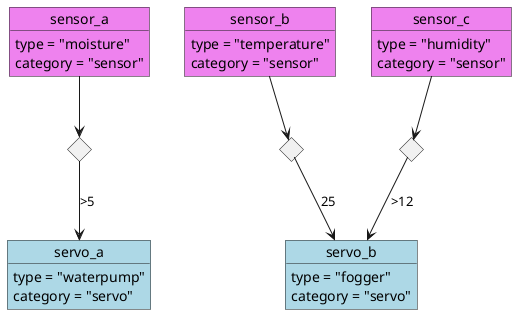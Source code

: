 @startuml
object sensor_a #Violet {
  type = "moisture"
  category = "sensor"
}

object sensor_b #Violet {
  type = "temperature"
  category = "sensor"
}

object sensor_c #Violet {
  type = "humidity"
  category = "sensor"
}

diamond a 
diamond b
diamond c

object servo_a #Lightblue{
  type = "waterpump"
  category = "servo"
}

object servo_b #Lightblue{
  type = "fogger"
  category = "servo"
}

sensor_a  -d-> a
sensor_b  -d-> b
sensor_c  -d-> c

a-d->servo_a: >5 
b-d->servo_b: 25
c-d->servo_b: >12
@enduml